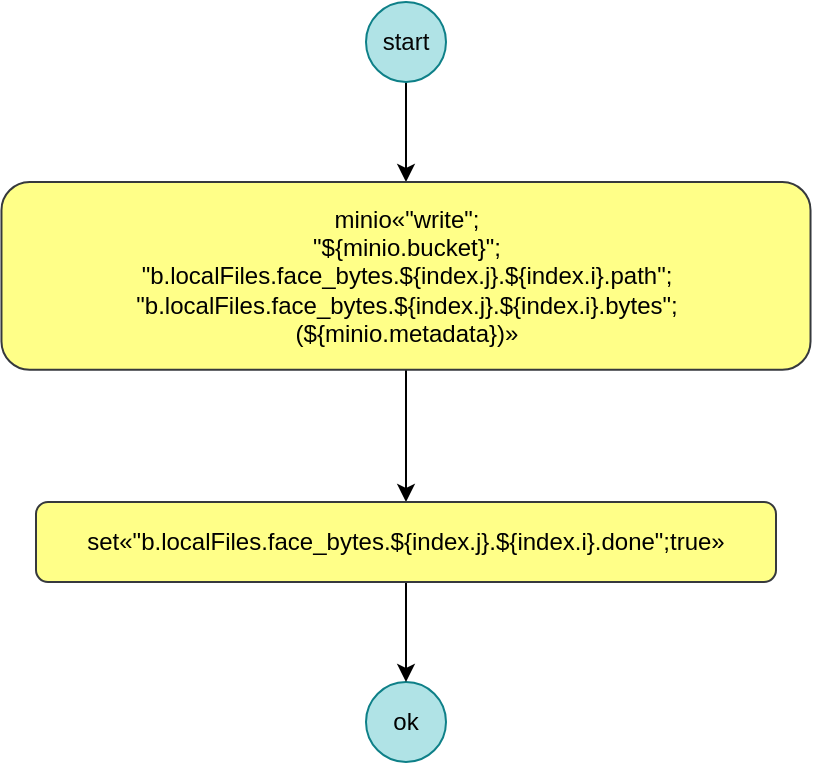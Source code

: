<mxfile>
    <diagram id="y7LyX2alFGtX07KHJ8K6" name="Page-1">
        <mxGraphModel dx="717" dy="323" grid="1" gridSize="10" guides="1" tooltips="1" connect="1" arrows="1" fold="1" page="1" pageScale="1" pageWidth="850" pageHeight="1100" math="0" shadow="0">
            <root>
                <mxCell id="0"/>
                <mxCell id="1" parent="0"/>
                <mxCell id="55" style="edgeStyle=none;html=1;entryX=0.5;entryY=0;entryDx=0;entryDy=0;" parent="1" source="2" target="64" edge="1">
                    <mxGeometry relative="1" as="geometry">
                        <mxPoint x="365" y="170" as="targetPoint"/>
                    </mxGeometry>
                </mxCell>
                <mxCell id="2" value="start" style="ellipse;whiteSpace=wrap;fillColor=#b0e3e6;strokeColor=#0e8088;fontColor=#050505;" parent="1" vertex="1">
                    <mxGeometry x="345" y="40" width="40" height="40" as="geometry"/>
                </mxCell>
                <mxCell id="33" value="ok" style="ellipse;whiteSpace=wrap;fillColor=#b0e3e6;strokeColor=#0e8088;fontColor=#000000;" parent="1" vertex="1">
                    <mxGeometry x="345" y="380" width="40" height="40" as="geometry"/>
                </mxCell>
                <mxCell id="58" style="edgeStyle=none;html=1;entryX=0.5;entryY=0;entryDx=0;entryDy=0;exitX=0.5;exitY=1;exitDx=0;exitDy=0;" parent="1" source="64" target="62" edge="1">
                    <mxGeometry relative="1" as="geometry">
                        <mxPoint x="365" y="210" as="sourcePoint"/>
                    </mxGeometry>
                </mxCell>
                <mxCell id="63" style="edgeStyle=none;html=1;fontSize=12;" parent="1" source="62" target="33" edge="1">
                    <mxGeometry relative="1" as="geometry"/>
                </mxCell>
                <mxCell id="62" value="set«&quot;b.localFiles.face_bytes.${index.j}.${index.i}.done&quot;;true»" style="rounded=1;whiteSpace=wrap;fillColor=#ffff88;strokeColor=#36393d;fontColor=#000000;" parent="1" vertex="1">
                    <mxGeometry x="180" y="290" width="370" height="40" as="geometry"/>
                </mxCell>
                <mxCell id="64" value="minio«&quot;write&quot;;&#10;&quot;${minio.bucket}&quot;;&#10;&quot;b.localFiles.face_bytes.${index.j}.${index.i}.path&quot;;&#10;&quot;b.localFiles.face_bytes.${index.j}.${index.i}.bytes&quot;;&#10;(${minio.metadata})»" style="rounded=1;whiteSpace=wrap;fillColor=#ffff88;strokeColor=#36393d;fontColor=#000000;" parent="1" vertex="1">
                    <mxGeometry x="162.74" y="130" width="404.52" height="93.86" as="geometry"/>
                </mxCell>
            </root>
        </mxGraphModel>
    </diagram>
</mxfile>